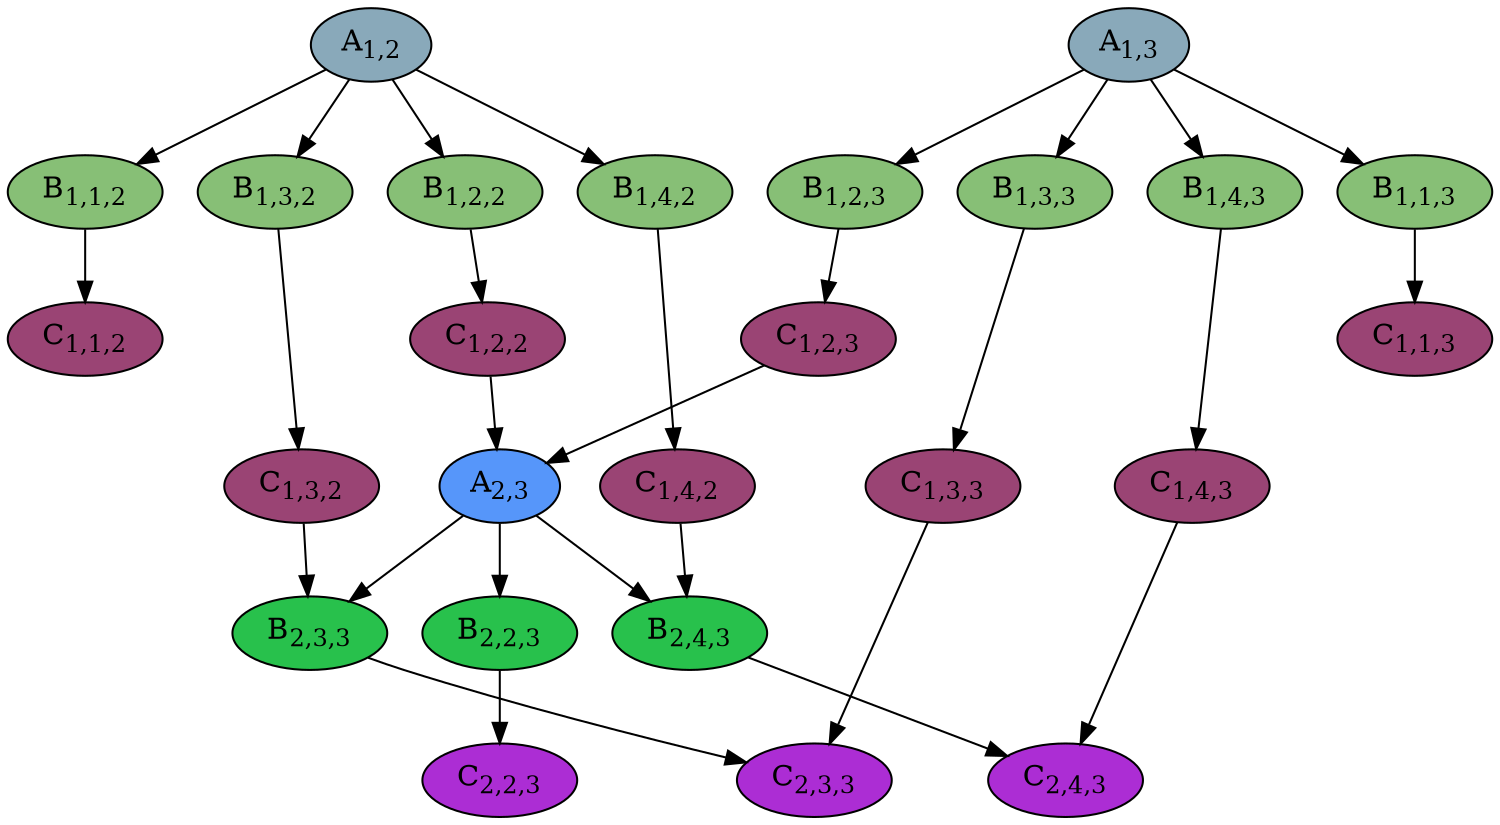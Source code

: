 digraph {
size="10,8"
A_1_2 -> B_1_1_2;
B_1_1_2 -> C_1_1_2;
A_1_2 -> B_1_2_2;
B_1_2_2 -> C_1_2_2;
A_1_2 -> B_1_3_2;
B_1_3_2 -> C_1_3_2;
A_1_2 -> B_1_4_2;
B_1_4_2 -> C_1_4_2;
A_1_3 -> B_1_1_3;
B_1_1_3 -> C_1_1_3;
A_1_3 -> B_1_2_3;
B_1_2_3 -> C_1_2_3;
A_1_3 -> B_1_3_3;
B_1_3_3 -> C_1_3_3;
A_1_3 -> B_1_4_3;
B_1_4_3 -> C_1_4_3;
A_2_3 -> B_2_2_3;
B_2_2_3 -> C_2_2_3;
A_2_3 -> B_2_3_3;
B_2_3_3 -> C_2_3_3;
A_2_3 -> B_2_4_3;
B_2_4_3 -> C_2_4_3;
C_1_3_2 -> B_2_3_3;
C_1_4_2 -> B_2_4_3;
C_1_3_3 -> C_2_3_3;
C_1_4_3 -> C_2_4_3;
C_1_2_2 -> A_2_3;
C_1_2_3 -> A_2_3;
A_1_2 [label=<A<sub>1,2</sub>>, fillcolor="#89a9ba", style=filled];
C_1_1_2 [label=<C<sub>1,1,2</sub>>, fillcolor="#9a4474", style=filled];
B_1_1_2 [label=<B<sub>1,1,2</sub>>, fillcolor="#87bf76", style=filled];
C_1_2_2 [label=<C<sub>1,2,2</sub>>, fillcolor="#9a4474", style=filled];
B_1_2_2 [label=<B<sub>1,2,2</sub>>, fillcolor="#87bf76", style=filled];
C_1_3_2 [label=<C<sub>1,3,2</sub>>, fillcolor="#9a4474", style=filled];
B_1_3_2 [label=<B<sub>1,3,2</sub>>, fillcolor="#87bf76", style=filled];
C_1_4_2 [label=<C<sub>1,4,2</sub>>, fillcolor="#9a4474", style=filled];
B_1_4_2 [label=<B<sub>1,4,2</sub>>, fillcolor="#87bf76", style=filled];
A_1_3 [label=<A<sub>1,3</sub>>, fillcolor="#89a9ba", style=filled];
C_1_1_3 [label=<C<sub>1,1,3</sub>>, fillcolor="#9a4474", style=filled];
B_1_1_3 [label=<B<sub>1,1,3</sub>>, fillcolor="#87bf76", style=filled];
C_1_2_3 [label=<C<sub>1,2,3</sub>>, fillcolor="#9a4474", style=filled];
B_1_2_3 [label=<B<sub>1,2,3</sub>>, fillcolor="#87bf76", style=filled];
C_1_3_3 [label=<C<sub>1,3,3</sub>>, fillcolor="#9a4474", style=filled];
B_1_3_3 [label=<B<sub>1,3,3</sub>>, fillcolor="#87bf76", style=filled];
C_1_4_3 [label=<C<sub>1,4,3</sub>>, fillcolor="#9a4474", style=filled];
B_1_4_3 [label=<B<sub>1,4,3</sub>>, fillcolor="#87bf76", style=filled];
A_2_3 [label=<A<sub>2,3</sub>>, fillcolor="#5696fa", style=filled];
C_2_2_3 [label=<C<sub>2,2,3</sub>>, fillcolor="#ac2dd4", style=filled];
B_2_2_3 [label=<B<sub>2,2,3</sub>>, fillcolor="#28c14c", style=filled];
C_2_3_3 [label=<C<sub>2,3,3</sub>>, fillcolor="#ac2dd4", style=filled];
B_2_3_3 [label=<B<sub>2,3,3</sub>>, fillcolor="#28c14c", style=filled];
C_2_4_3 [label=<C<sub>2,4,3</sub>>, fillcolor="#ac2dd4", style=filled];
B_2_4_3 [label=<B<sub>2,4,3</sub>>, fillcolor="#28c14c", style=filled];
}